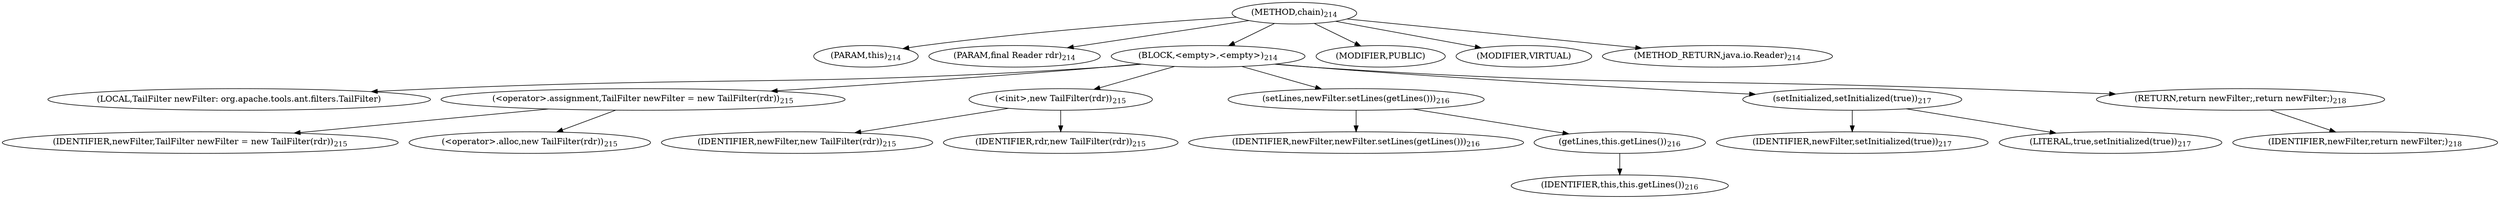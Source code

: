 digraph "chain" {  
"391" [label = <(METHOD,chain)<SUB>214</SUB>> ]
"16" [label = <(PARAM,this)<SUB>214</SUB>> ]
"392" [label = <(PARAM,final Reader rdr)<SUB>214</SUB>> ]
"393" [label = <(BLOCK,&lt;empty&gt;,&lt;empty&gt;)<SUB>214</SUB>> ]
"14" [label = <(LOCAL,TailFilter newFilter: org.apache.tools.ant.filters.TailFilter)> ]
"394" [label = <(&lt;operator&gt;.assignment,TailFilter newFilter = new TailFilter(rdr))<SUB>215</SUB>> ]
"395" [label = <(IDENTIFIER,newFilter,TailFilter newFilter = new TailFilter(rdr))<SUB>215</SUB>> ]
"396" [label = <(&lt;operator&gt;.alloc,new TailFilter(rdr))<SUB>215</SUB>> ]
"397" [label = <(&lt;init&gt;,new TailFilter(rdr))<SUB>215</SUB>> ]
"13" [label = <(IDENTIFIER,newFilter,new TailFilter(rdr))<SUB>215</SUB>> ]
"398" [label = <(IDENTIFIER,rdr,new TailFilter(rdr))<SUB>215</SUB>> ]
"399" [label = <(setLines,newFilter.setLines(getLines()))<SUB>216</SUB>> ]
"400" [label = <(IDENTIFIER,newFilter,newFilter.setLines(getLines()))<SUB>216</SUB>> ]
"401" [label = <(getLines,this.getLines())<SUB>216</SUB>> ]
"15" [label = <(IDENTIFIER,this,this.getLines())<SUB>216</SUB>> ]
"402" [label = <(setInitialized,setInitialized(true))<SUB>217</SUB>> ]
"403" [label = <(IDENTIFIER,newFilter,setInitialized(true))<SUB>217</SUB>> ]
"404" [label = <(LITERAL,true,setInitialized(true))<SUB>217</SUB>> ]
"405" [label = <(RETURN,return newFilter;,return newFilter;)<SUB>218</SUB>> ]
"406" [label = <(IDENTIFIER,newFilter,return newFilter;)<SUB>218</SUB>> ]
"407" [label = <(MODIFIER,PUBLIC)> ]
"408" [label = <(MODIFIER,VIRTUAL)> ]
"409" [label = <(METHOD_RETURN,java.io.Reader)<SUB>214</SUB>> ]
  "391" -> "16" 
  "391" -> "392" 
  "391" -> "393" 
  "391" -> "407" 
  "391" -> "408" 
  "391" -> "409" 
  "393" -> "14" 
  "393" -> "394" 
  "393" -> "397" 
  "393" -> "399" 
  "393" -> "402" 
  "393" -> "405" 
  "394" -> "395" 
  "394" -> "396" 
  "397" -> "13" 
  "397" -> "398" 
  "399" -> "400" 
  "399" -> "401" 
  "401" -> "15" 
  "402" -> "403" 
  "402" -> "404" 
  "405" -> "406" 
}
